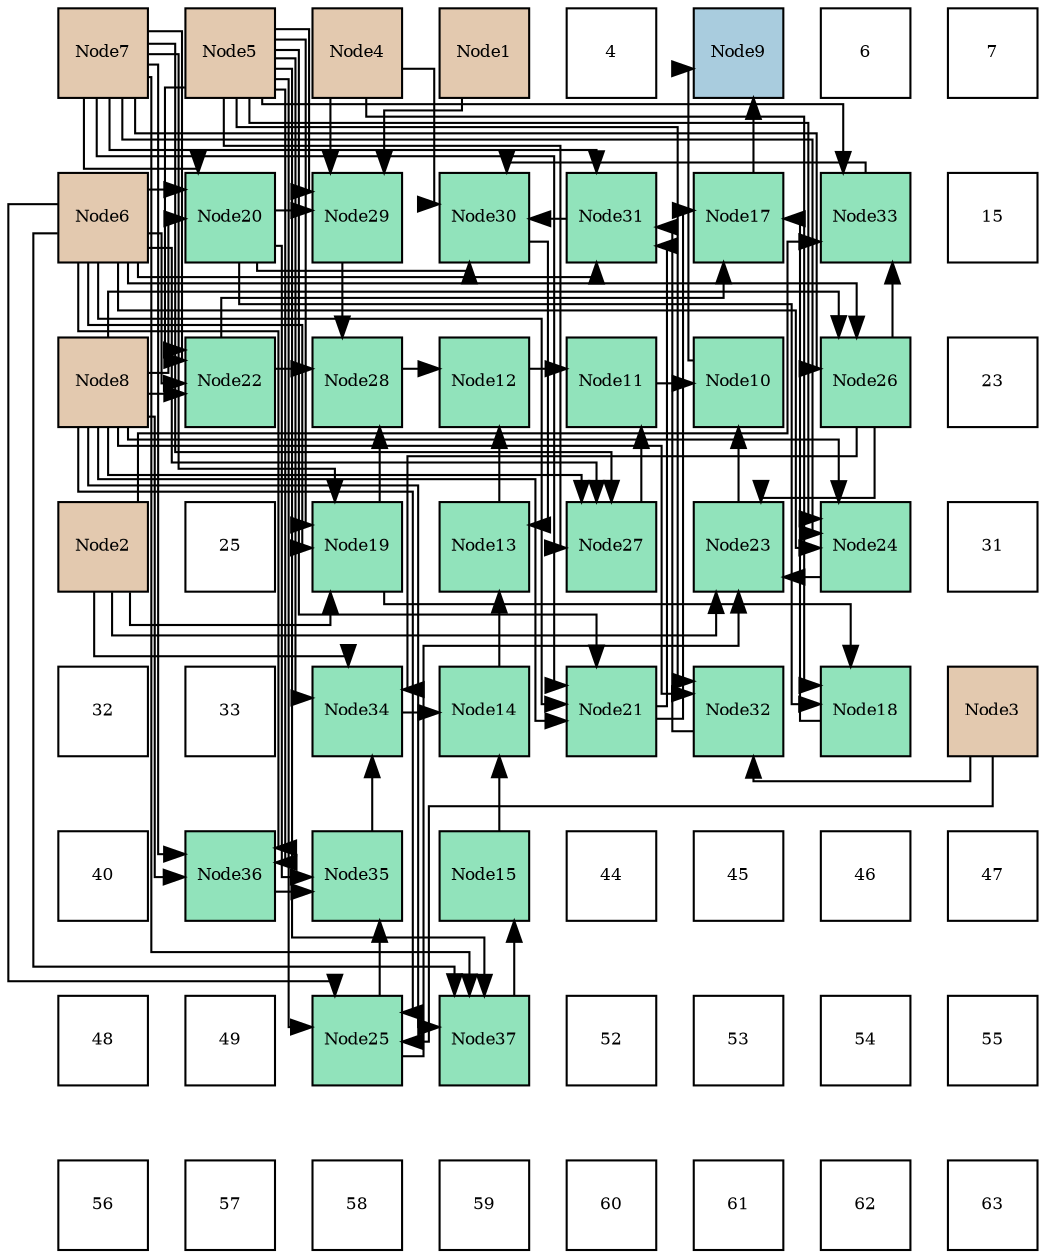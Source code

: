 digraph layout{
 rankdir=TB;
 splines=ortho;
 node [style=filled shape=square fixedsize=true width=0.6];
0[label="Node7", fontsize=8, fillcolor="#e3c9af"];
1[label="Node5", fontsize=8, fillcolor="#e3c9af"];
2[label="Node4", fontsize=8, fillcolor="#e3c9af"];
3[label="Node1", fontsize=8, fillcolor="#e3c9af"];
4[label="4", fontsize=8, fillcolor="#ffffff"];
5[label="Node9", fontsize=8, fillcolor="#a9ccde"];
6[label="6", fontsize=8, fillcolor="#ffffff"];
7[label="7", fontsize=8, fillcolor="#ffffff"];
8[label="Node6", fontsize=8, fillcolor="#e3c9af"];
9[label="Node20", fontsize=8, fillcolor="#91e3bb"];
10[label="Node29", fontsize=8, fillcolor="#91e3bb"];
11[label="Node30", fontsize=8, fillcolor="#91e3bb"];
12[label="Node31", fontsize=8, fillcolor="#91e3bb"];
13[label="Node17", fontsize=8, fillcolor="#91e3bb"];
14[label="Node33", fontsize=8, fillcolor="#91e3bb"];
15[label="15", fontsize=8, fillcolor="#ffffff"];
16[label="Node8", fontsize=8, fillcolor="#e3c9af"];
17[label="Node22", fontsize=8, fillcolor="#91e3bb"];
18[label="Node28", fontsize=8, fillcolor="#91e3bb"];
19[label="Node12", fontsize=8, fillcolor="#91e3bb"];
20[label="Node11", fontsize=8, fillcolor="#91e3bb"];
21[label="Node10", fontsize=8, fillcolor="#91e3bb"];
22[label="Node26", fontsize=8, fillcolor="#91e3bb"];
23[label="23", fontsize=8, fillcolor="#ffffff"];
24[label="Node2", fontsize=8, fillcolor="#e3c9af"];
25[label="25", fontsize=8, fillcolor="#ffffff"];
26[label="Node19", fontsize=8, fillcolor="#91e3bb"];
27[label="Node13", fontsize=8, fillcolor="#91e3bb"];
28[label="Node27", fontsize=8, fillcolor="#91e3bb"];
29[label="Node23", fontsize=8, fillcolor="#91e3bb"];
30[label="Node24", fontsize=8, fillcolor="#91e3bb"];
31[label="31", fontsize=8, fillcolor="#ffffff"];
32[label="32", fontsize=8, fillcolor="#ffffff"];
33[label="33", fontsize=8, fillcolor="#ffffff"];
34[label="Node34", fontsize=8, fillcolor="#91e3bb"];
35[label="Node14", fontsize=8, fillcolor="#91e3bb"];
36[label="Node21", fontsize=8, fillcolor="#91e3bb"];
37[label="Node32", fontsize=8, fillcolor="#91e3bb"];
38[label="Node18", fontsize=8, fillcolor="#91e3bb"];
39[label="Node3", fontsize=8, fillcolor="#e3c9af"];
40[label="40", fontsize=8, fillcolor="#ffffff"];
41[label="Node36", fontsize=8, fillcolor="#91e3bb"];
42[label="Node35", fontsize=8, fillcolor="#91e3bb"];
43[label="Node15", fontsize=8, fillcolor="#91e3bb"];
44[label="44", fontsize=8, fillcolor="#ffffff"];
45[label="45", fontsize=8, fillcolor="#ffffff"];
46[label="46", fontsize=8, fillcolor="#ffffff"];
47[label="47", fontsize=8, fillcolor="#ffffff"];
48[label="48", fontsize=8, fillcolor="#ffffff"];
49[label="49", fontsize=8, fillcolor="#ffffff"];
50[label="Node25", fontsize=8, fillcolor="#91e3bb"];
51[label="Node37", fontsize=8, fillcolor="#91e3bb"];
52[label="52", fontsize=8, fillcolor="#ffffff"];
53[label="53", fontsize=8, fillcolor="#ffffff"];
54[label="54", fontsize=8, fillcolor="#ffffff"];
55[label="55", fontsize=8, fillcolor="#ffffff"];
56[label="56", fontsize=8, fillcolor="#ffffff"];
57[label="57", fontsize=8, fillcolor="#ffffff"];
58[label="58", fontsize=8, fillcolor="#ffffff"];
59[label="59", fontsize=8, fillcolor="#ffffff"];
60[label="60", fontsize=8, fillcolor="#ffffff"];
61[label="61", fontsize=8, fillcolor="#ffffff"];
62[label="62", fontsize=8, fillcolor="#ffffff"];
63[label="63", fontsize=8, fillcolor="#ffffff"];
edge [constraint=false, style=vis];21 -> 5;
13 -> 5;
20 -> 21;
29 -> 21;
19 -> 20;
28 -> 20;
27 -> 19;
18 -> 19;
35 -> 27;
11 -> 27;
43 -> 35;
34 -> 35;
51 -> 43;
38 -> 13;
36 -> 13;
17 -> 13;
10 -> 18;
26 -> 18;
17 -> 18;
12 -> 11;
14 -> 11;
9 -> 11;
2 -> 11;
42 -> 34;
22 -> 34;
24 -> 34;
1 -> 34;
26 -> 38;
9 -> 38;
2 -> 38;
30 -> 29;
50 -> 29;
22 -> 29;
24 -> 29;
9 -> 10;
3 -> 10;
2 -> 10;
1 -> 10;
36 -> 12;
37 -> 12;
8 -> 12;
0 -> 12;
22 -> 14;
24 -> 14;
1 -> 14;
9 -> 42;
50 -> 42;
41 -> 42;
24 -> 26;
1 -> 26;
8 -> 26;
0 -> 26;
8 -> 9;
0 -> 9;
16 -> 9;
1 -> 36;
8 -> 36;
0 -> 36;
16 -> 36;
1 -> 17;
8 -> 17;
0 -> 17;
16 -> 17;
1 -> 30;
8 -> 30;
0 -> 30;
16 -> 30;
39 -> 50;
1 -> 50;
8 -> 50;
16 -> 50;
8 -> 22;
0 -> 22;
16 -> 22;
1 -> 28;
8 -> 28;
0 -> 28;
16 -> 28;
39 -> 37;
1 -> 37;
16 -> 37;
1 -> 41;
8 -> 41;
0 -> 41;
16 -> 41;
1 -> 51;
8 -> 51;
0 -> 51;
16 -> 51;
edge [constraint=true, style=invis];
0 -> 8 -> 16 -> 24 -> 32 -> 40 -> 48 -> 56;
1 -> 9 -> 17 -> 25 -> 33 -> 41 -> 49 -> 57;
2 -> 10 -> 18 -> 26 -> 34 -> 42 -> 50 -> 58;
3 -> 11 -> 19 -> 27 -> 35 -> 43 -> 51 -> 59;
4 -> 12 -> 20 -> 28 -> 36 -> 44 -> 52 -> 60;
5 -> 13 -> 21 -> 29 -> 37 -> 45 -> 53 -> 61;
6 -> 14 -> 22 -> 30 -> 38 -> 46 -> 54 -> 62;
7 -> 15 -> 23 -> 31 -> 39 -> 47 -> 55 -> 63;
rank = same {0 -> 1 -> 2 -> 3 -> 4 -> 5 -> 6 -> 7};
rank = same {8 -> 9 -> 10 -> 11 -> 12 -> 13 -> 14 -> 15};
rank = same {16 -> 17 -> 18 -> 19 -> 20 -> 21 -> 22 -> 23};
rank = same {24 -> 25 -> 26 -> 27 -> 28 -> 29 -> 30 -> 31};
rank = same {32 -> 33 -> 34 -> 35 -> 36 -> 37 -> 38 -> 39};
rank = same {40 -> 41 -> 42 -> 43 -> 44 -> 45 -> 46 -> 47};
rank = same {48 -> 49 -> 50 -> 51 -> 52 -> 53 -> 54 -> 55};
rank = same {56 -> 57 -> 58 -> 59 -> 60 -> 61 -> 62 -> 63};
}